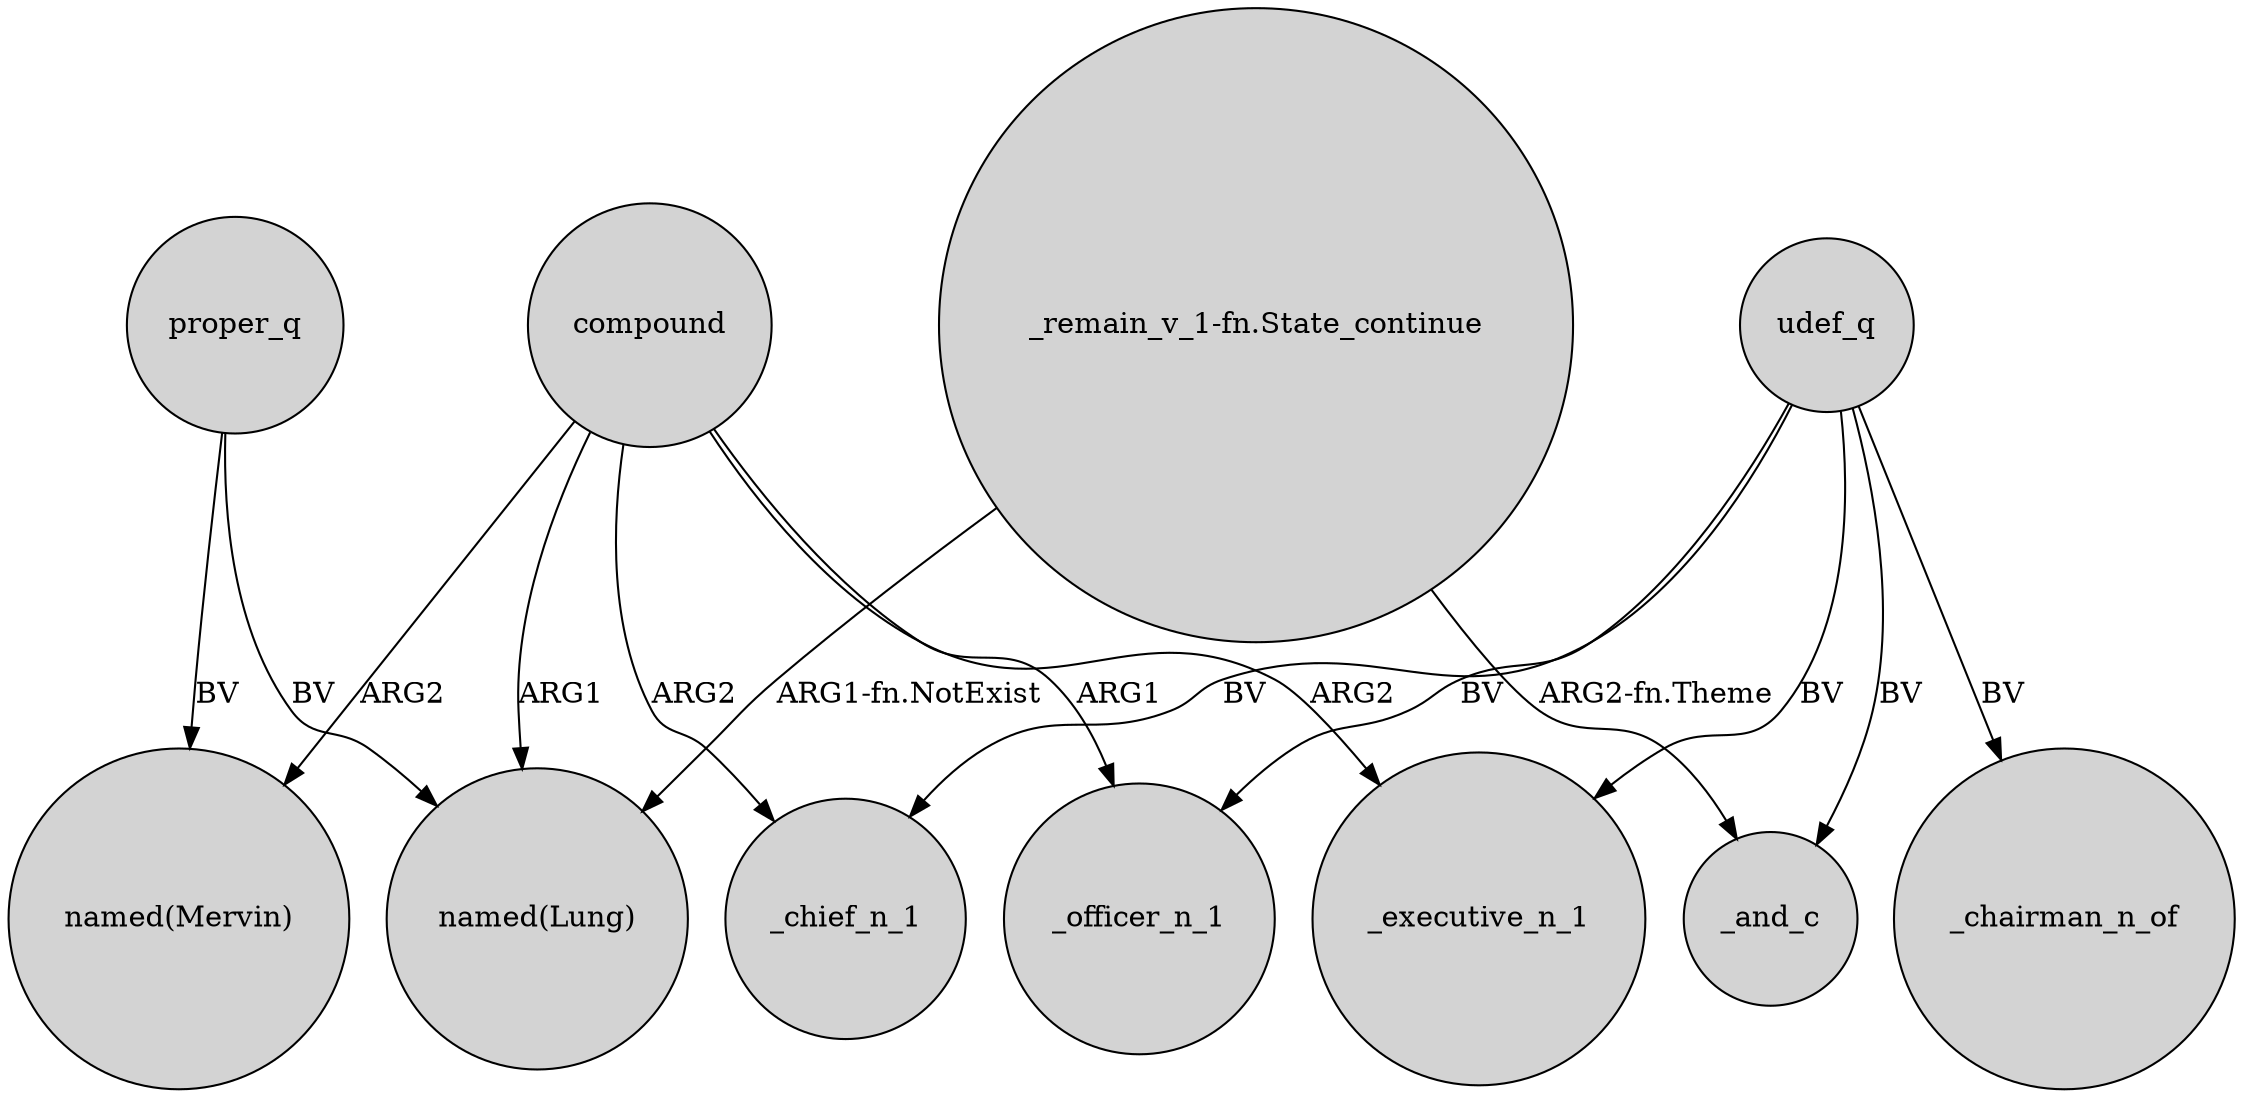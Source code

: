 digraph {
	node [shape=circle style=filled]
	proper_q -> "named(Lung)" [label=BV]
	compound -> "named(Lung)" [label=ARG1]
	udef_q -> _chief_n_1 [label=BV]
	"_remain_v_1-fn.State_continue" -> "named(Lung)" [label="ARG1-fn.NotExist"]
	udef_q -> _executive_n_1 [label=BV]
	udef_q -> _officer_n_1 [label=BV]
	"_remain_v_1-fn.State_continue" -> _and_c [label="ARG2-fn.Theme"]
	udef_q -> _and_c [label=BV]
	udef_q -> _chairman_n_of [label=BV]
	compound -> _executive_n_1 [label=ARG2]
	compound -> _chief_n_1 [label=ARG2]
	compound -> _officer_n_1 [label=ARG1]
	compound -> "named(Mervin)" [label=ARG2]
	proper_q -> "named(Mervin)" [label=BV]
}
